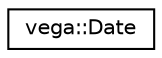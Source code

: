 digraph "Graphical Class Hierarchy"
{
  edge [fontname="Helvetica",fontsize="10",labelfontname="Helvetica",labelfontsize="10"];
  node [fontname="Helvetica",fontsize="10",shape=record];
  rankdir="LR";
  Node0 [label="vega::Date",height=0.2,width=0.4,color="black", fillcolor="white", style="filled",URL="$classvega_1_1Date.html"];
}
